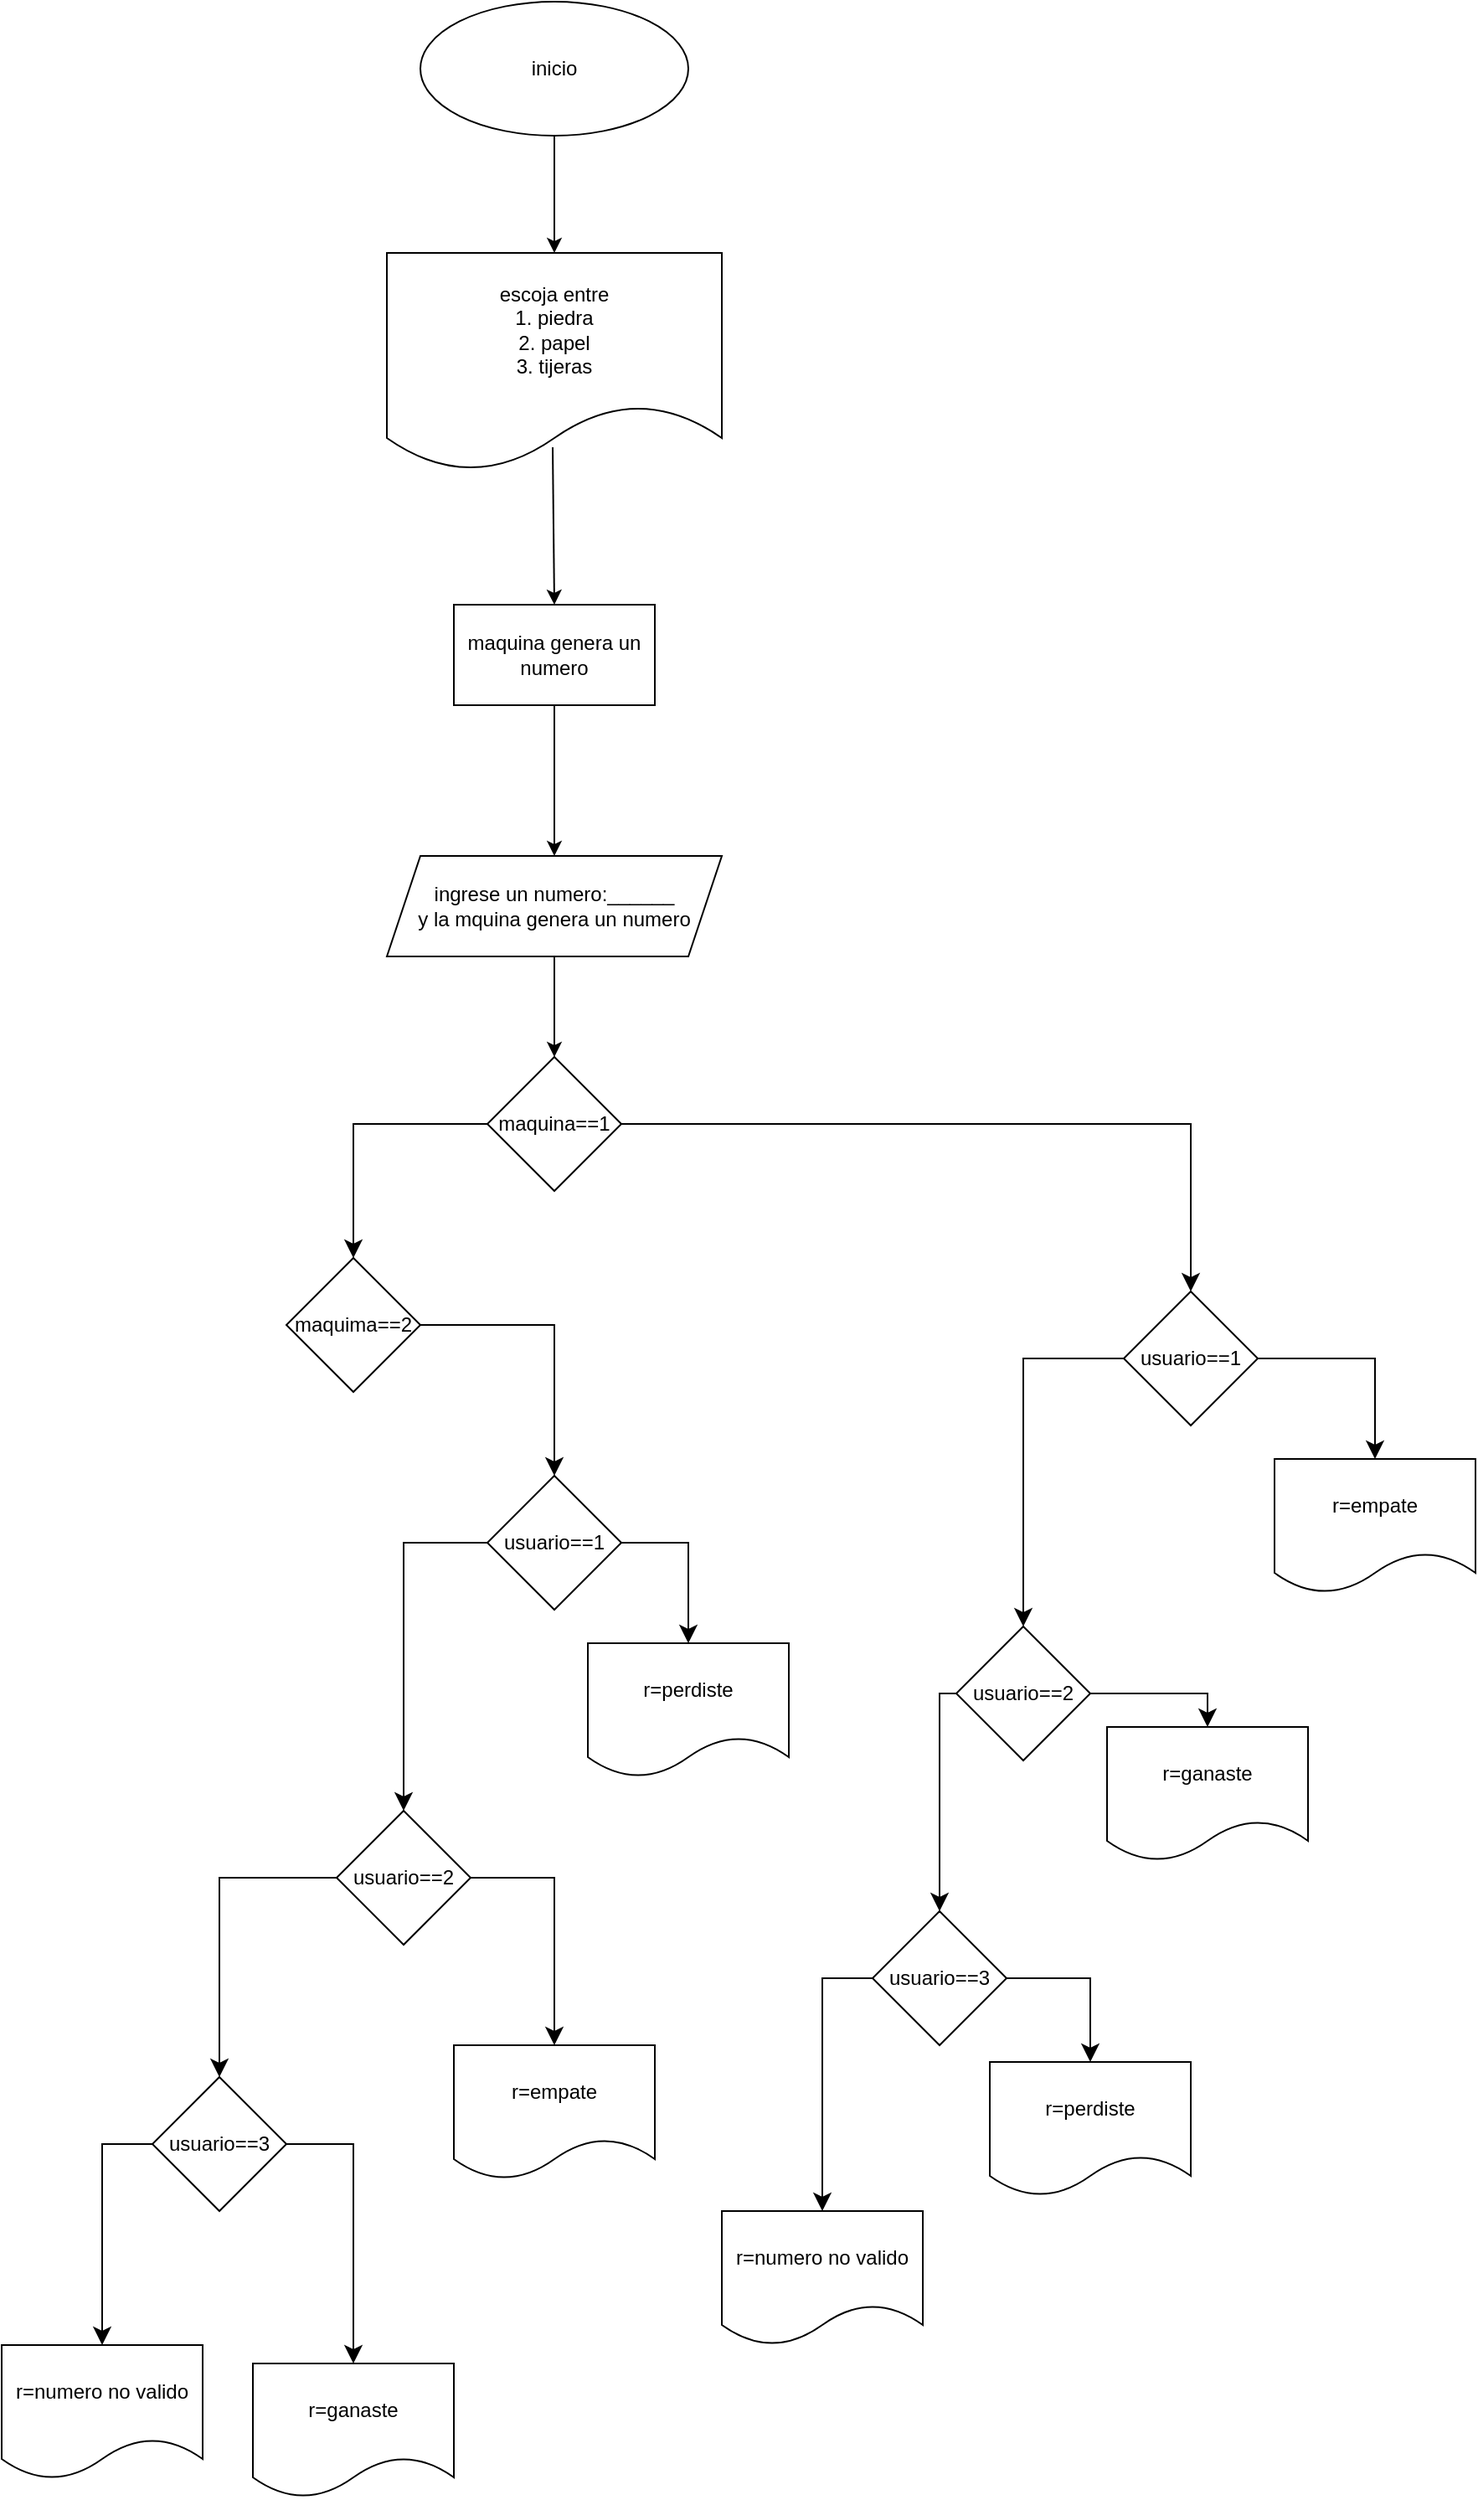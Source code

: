<mxfile>
    <diagram id="nVG_a4qOeZp5xW5iPCo0" name="Página-1">
        <mxGraphModel dx="1494" dy="1931" grid="1" gridSize="10" guides="1" tooltips="1" connect="1" arrows="1" fold="1" page="1" pageScale="1" pageWidth="827" pageHeight="1169" math="0" shadow="0">
            <root>
                <mxCell id="0"/>
                <mxCell id="1" parent="0"/>
                <mxCell id="2" value="inicio" style="ellipse;whiteSpace=wrap;html=1;" vertex="1" parent="1">
                    <mxGeometry x="240" y="-70" width="160" height="80" as="geometry"/>
                </mxCell>
                <mxCell id="3" value="" style="edgeStyle=none;orthogonalLoop=1;jettySize=auto;html=1;exitX=0.5;exitY=1;exitDx=0;exitDy=0;entryX=0.5;entryY=0;entryDx=0;entryDy=0;" edge="1" parent="1" source="2" target="5">
                    <mxGeometry width="100" relative="1" as="geometry">
                        <mxPoint x="310" y="330" as="sourcePoint"/>
                        <mxPoint x="320" y="280" as="targetPoint"/>
                        <Array as="points"/>
                    </mxGeometry>
                </mxCell>
                <mxCell id="5" value="escoja entre&lt;br&gt;1. piedra&lt;br&gt;2. papel&lt;br&gt;3. tijeras&lt;br&gt;" style="shape=document;whiteSpace=wrap;html=1;boundedLbl=1;" vertex="1" parent="1">
                    <mxGeometry x="220" y="80" width="200" height="130" as="geometry"/>
                </mxCell>
                <mxCell id="6" value="ingrese un numero:______&lt;br&gt;y la mquina genera un numero" style="shape=parallelogram;perimeter=parallelogramPerimeter;whiteSpace=wrap;html=1;fixedSize=1;" vertex="1" parent="1">
                    <mxGeometry x="220" y="440" width="200" height="60" as="geometry"/>
                </mxCell>
                <mxCell id="7" value="" style="edgeStyle=none;orthogonalLoop=1;jettySize=auto;html=1;exitX=0.5;exitY=1;exitDx=0;exitDy=0;entryX=0.5;entryY=0;entryDx=0;entryDy=0;" edge="1" parent="1" source="6" target="10">
                    <mxGeometry width="100" relative="1" as="geometry">
                        <mxPoint x="260" y="650" as="sourcePoint"/>
                        <mxPoint x="320" y="600" as="targetPoint"/>
                        <Array as="points"/>
                    </mxGeometry>
                </mxCell>
                <mxCell id="9" value="" style="edgeStyle=none;orthogonalLoop=1;jettySize=auto;html=1;exitX=0.495;exitY=0.892;exitDx=0;exitDy=0;exitPerimeter=0;entryX=0.5;entryY=0;entryDx=0;entryDy=0;" edge="1" parent="1" source="5" target="26">
                    <mxGeometry width="100" relative="1" as="geometry">
                        <mxPoint x="220" y="600" as="sourcePoint"/>
                        <mxPoint x="319" y="260" as="targetPoint"/>
                        <Array as="points"/>
                    </mxGeometry>
                </mxCell>
                <mxCell id="10" value="maquina==1" style="rhombus;whiteSpace=wrap;html=1;" vertex="1" parent="1">
                    <mxGeometry x="280" y="560" width="80" height="80" as="geometry"/>
                </mxCell>
                <mxCell id="13" value="" style="edgeStyle=segmentEdgeStyle;endArrow=classic;html=1;curved=0;rounded=0;endSize=8;startSize=8;sourcePerimeterSpacing=0;targetPerimeterSpacing=0;exitX=1;exitY=0.5;exitDx=0;exitDy=0;entryX=0.5;entryY=0;entryDx=0;entryDy=0;" edge="1" parent="1" source="10" target="16">
                    <mxGeometry width="100" relative="1" as="geometry">
                        <mxPoint x="270" y="710" as="sourcePoint"/>
                        <mxPoint x="440" y="650" as="targetPoint"/>
                        <Array as="points">
                            <mxPoint x="700" y="600"/>
                        </Array>
                    </mxGeometry>
                </mxCell>
                <mxCell id="14" value="" style="edgeStyle=segmentEdgeStyle;endArrow=classic;html=1;curved=0;rounded=0;endSize=8;startSize=8;sourcePerimeterSpacing=0;targetPerimeterSpacing=0;exitX=0;exitY=0.5;exitDx=0;exitDy=0;entryX=0.5;entryY=0;entryDx=0;entryDy=0;" edge="1" parent="1" source="10" target="50">
                    <mxGeometry width="100" relative="1" as="geometry">
                        <mxPoint x="150" y="660" as="sourcePoint"/>
                        <mxPoint x="200" y="680" as="targetPoint"/>
                        <Array as="points">
                            <mxPoint x="200" y="600"/>
                        </Array>
                    </mxGeometry>
                </mxCell>
                <mxCell id="16" value="usuario==1" style="rhombus;whiteSpace=wrap;html=1;" vertex="1" parent="1">
                    <mxGeometry x="660" y="700" width="80" height="80" as="geometry"/>
                </mxCell>
                <mxCell id="18" value="" style="edgeStyle=segmentEdgeStyle;endArrow=classic;html=1;curved=0;rounded=0;endSize=8;startSize=8;sourcePerimeterSpacing=0;targetPerimeterSpacing=0;exitX=1;exitY=0.5;exitDx=0;exitDy=0;entryX=0.5;entryY=0;entryDx=0;entryDy=0;" edge="1" parent="1" source="16" target="20">
                    <mxGeometry width="100" relative="1" as="geometry">
                        <mxPoint x="550" y="700" as="sourcePoint"/>
                        <mxPoint x="600" y="800" as="targetPoint"/>
                        <Array as="points">
                            <mxPoint x="810" y="740"/>
                        </Array>
                    </mxGeometry>
                </mxCell>
                <mxCell id="19" value="" style="edgeStyle=segmentEdgeStyle;endArrow=classic;html=1;curved=0;rounded=0;endSize=8;startSize=8;sourcePerimeterSpacing=0;targetPerimeterSpacing=0;exitX=0;exitY=0.5;exitDx=0;exitDy=0;entryX=0.5;entryY=0;entryDx=0;entryDy=0;" edge="1" parent="1" source="16" target="21">
                    <mxGeometry width="100" relative="1" as="geometry">
                        <mxPoint x="340" y="830" as="sourcePoint"/>
                        <mxPoint x="360" y="810" as="targetPoint"/>
                        <Array as="points">
                            <mxPoint x="600" y="740"/>
                            <mxPoint x="600" y="840"/>
                        </Array>
                    </mxGeometry>
                </mxCell>
                <mxCell id="20" value="r=empate" style="shape=document;whiteSpace=wrap;html=1;boundedLbl=1;" vertex="1" parent="1">
                    <mxGeometry x="750" y="800" width="120" height="80" as="geometry"/>
                </mxCell>
                <mxCell id="21" value="usuario==2" style="rhombus;whiteSpace=wrap;html=1;" vertex="1" parent="1">
                    <mxGeometry x="560" y="900" width="80" height="80" as="geometry"/>
                </mxCell>
                <mxCell id="22" value="r=ganaste" style="shape=document;whiteSpace=wrap;html=1;boundedLbl=1;" vertex="1" parent="1">
                    <mxGeometry x="650" y="960" width="120" height="80" as="geometry"/>
                </mxCell>
                <mxCell id="23" value="" style="edgeStyle=segmentEdgeStyle;endArrow=classic;html=1;curved=0;rounded=0;endSize=8;startSize=8;sourcePerimeterSpacing=0;targetPerimeterSpacing=0;exitX=1;exitY=0.5;exitDx=0;exitDy=0;entryX=0.5;entryY=0;entryDx=0;entryDy=0;" edge="1" parent="1" source="21" target="22">
                    <mxGeometry width="100" relative="1" as="geometry">
                        <mxPoint x="410" y="880" as="sourcePoint"/>
                        <mxPoint x="530" y="940" as="targetPoint"/>
                        <Array as="points">
                            <mxPoint x="710" y="940"/>
                        </Array>
                    </mxGeometry>
                </mxCell>
                <mxCell id="24" value="" style="edgeStyle=segmentEdgeStyle;endArrow=classic;html=1;curved=0;rounded=0;endSize=8;startSize=8;sourcePerimeterSpacing=0;targetPerimeterSpacing=0;exitX=0;exitY=0.5;exitDx=0;exitDy=0;entryX=0.5;entryY=0;entryDx=0;entryDy=0;" edge="1" parent="1" source="21" target="29">
                    <mxGeometry width="100" relative="1" as="geometry">
                        <mxPoint x="300" y="880" as="sourcePoint"/>
                        <mxPoint x="480" y="960" as="targetPoint"/>
                        <Array as="points">
                            <mxPoint x="550" y="940"/>
                            <mxPoint x="550" y="1070"/>
                        </Array>
                    </mxGeometry>
                </mxCell>
                <mxCell id="26" value="maquina genera un numero" style="whiteSpace=wrap;html=1;" vertex="1" parent="1">
                    <mxGeometry x="260" y="290" width="120" height="60" as="geometry"/>
                </mxCell>
                <mxCell id="27" value="" style="edgeStyle=none;orthogonalLoop=1;jettySize=auto;html=1;exitX=0.5;exitY=1;exitDx=0;exitDy=0;entryX=0.5;entryY=0;entryDx=0;entryDy=0;" edge="1" parent="1" source="26" target="6">
                    <mxGeometry width="100" relative="1" as="geometry">
                        <mxPoint x="320" y="360" as="sourcePoint"/>
                        <mxPoint x="380" y="370" as="targetPoint"/>
                        <Array as="points"/>
                    </mxGeometry>
                </mxCell>
                <mxCell id="29" value="usuario==3" style="rhombus;whiteSpace=wrap;html=1;" vertex="1" parent="1">
                    <mxGeometry x="510" y="1070" width="80" height="80" as="geometry"/>
                </mxCell>
                <mxCell id="31" value="" style="edgeStyle=segmentEdgeStyle;endArrow=classic;html=1;curved=0;rounded=0;endSize=8;startSize=8;sourcePerimeterSpacing=0;targetPerimeterSpacing=0;exitX=1;exitY=0.5;exitDx=0;exitDy=0;entryX=0.5;entryY=0;entryDx=0;entryDy=0;" edge="1" parent="1" source="29" target="32">
                    <mxGeometry width="100" relative="1" as="geometry">
                        <mxPoint x="620" y="1030" as="sourcePoint"/>
                        <mxPoint x="640" y="1110" as="targetPoint"/>
                        <Array as="points">
                            <mxPoint x="640" y="1110"/>
                        </Array>
                    </mxGeometry>
                </mxCell>
                <mxCell id="32" value="r=perdiste" style="shape=document;whiteSpace=wrap;html=1;boundedLbl=1;" vertex="1" parent="1">
                    <mxGeometry x="580" y="1160" width="120" height="80" as="geometry"/>
                </mxCell>
                <mxCell id="34" value="" style="edgeStyle=segmentEdgeStyle;endArrow=classic;html=1;curved=0;rounded=0;endSize=8;startSize=8;sourcePerimeterSpacing=0;targetPerimeterSpacing=0;exitX=0;exitY=0.5;exitDx=0;exitDy=0;entryX=0.5;entryY=0;entryDx=0;entryDy=0;" edge="1" parent="1" source="29" target="36">
                    <mxGeometry width="100" relative="1" as="geometry">
                        <mxPoint x="250" y="1080" as="sourcePoint"/>
                        <mxPoint x="360" y="1140" as="targetPoint"/>
                        <Array as="points">
                            <mxPoint x="480" y="1110"/>
                        </Array>
                    </mxGeometry>
                </mxCell>
                <mxCell id="36" value="r=numero no valido" style="shape=document;whiteSpace=wrap;html=1;boundedLbl=1;" vertex="1" parent="1">
                    <mxGeometry x="420" y="1249" width="120" height="80" as="geometry"/>
                </mxCell>
                <mxCell id="50" value="maquima==2" style="rhombus;whiteSpace=wrap;html=1;" vertex="1" parent="1">
                    <mxGeometry x="160" y="680" width="80" height="80" as="geometry"/>
                </mxCell>
                <mxCell id="52" value="" style="edgeStyle=segmentEdgeStyle;endArrow=classic;html=1;curved=0;rounded=0;endSize=8;startSize=8;sourcePerimeterSpacing=0;targetPerimeterSpacing=0;exitX=1;exitY=0.5;exitDx=0;exitDy=0;entryX=0.5;entryY=0;entryDx=0;entryDy=0;" edge="1" parent="1" source="50" target="53">
                    <mxGeometry width="100" relative="1" as="geometry">
                        <mxPoint x="220" y="770" as="sourcePoint"/>
                        <mxPoint x="320" y="810" as="targetPoint"/>
                        <Array as="points">
                            <mxPoint x="320" y="720"/>
                        </Array>
                    </mxGeometry>
                </mxCell>
                <mxCell id="53" value="usuario==1" style="rhombus;whiteSpace=wrap;html=1;" vertex="1" parent="1">
                    <mxGeometry x="280" y="810" width="80" height="80" as="geometry"/>
                </mxCell>
                <mxCell id="54" value="" style="edgeStyle=segmentEdgeStyle;endArrow=classic;html=1;curved=0;rounded=0;endSize=8;startSize=8;sourcePerimeterSpacing=0;targetPerimeterSpacing=0;exitX=1;exitY=0.5;exitDx=0;exitDy=0;entryX=0.5;entryY=0;entryDx=0;entryDy=0;" edge="1" parent="1" source="53" target="55">
                    <mxGeometry width="100" relative="1" as="geometry">
                        <mxPoint x="330" y="910" as="sourcePoint"/>
                        <mxPoint x="410" y="870" as="targetPoint"/>
                        <Array as="points">
                            <mxPoint x="400" y="850"/>
                        </Array>
                    </mxGeometry>
                </mxCell>
                <mxCell id="55" value="r=perdiste" style="shape=document;whiteSpace=wrap;html=1;boundedLbl=1;" vertex="1" parent="1">
                    <mxGeometry x="340" y="910" width="120" height="80" as="geometry"/>
                </mxCell>
                <mxCell id="56" value="" style="edgeStyle=segmentEdgeStyle;endArrow=classic;html=1;curved=0;rounded=0;endSize=8;startSize=8;sourcePerimeterSpacing=0;targetPerimeterSpacing=0;exitX=0;exitY=0.5;exitDx=0;exitDy=0;entryX=0.5;entryY=0;entryDx=0;entryDy=0;" edge="1" parent="1" source="53" target="57">
                    <mxGeometry width="100" relative="1" as="geometry">
                        <mxPoint x="130" y="960" as="sourcePoint"/>
                        <mxPoint x="230" y="940" as="targetPoint"/>
                        <Array as="points">
                            <mxPoint x="230" y="850"/>
                        </Array>
                    </mxGeometry>
                </mxCell>
                <mxCell id="57" value="usuario==2" style="rhombus;whiteSpace=wrap;html=1;" vertex="1" parent="1">
                    <mxGeometry x="190" y="1010" width="80" height="80" as="geometry"/>
                </mxCell>
                <mxCell id="58" value="" style="edgeStyle=segmentEdgeStyle;endArrow=classic;html=1;curved=0;rounded=0;endSize=8;startSize=8;sourcePerimeterSpacing=0;targetPerimeterSpacing=0;entryX=0.5;entryY=0;entryDx=0;entryDy=0;" edge="1" parent="1" source="57" target="59">
                    <mxGeometry width="100" relative="1" as="geometry">
                        <mxPoint x="270" y="1220" as="sourcePoint"/>
                        <mxPoint x="320" y="1140" as="targetPoint"/>
                        <Array as="points">
                            <mxPoint x="320" y="1050"/>
                        </Array>
                    </mxGeometry>
                </mxCell>
                <mxCell id="59" value="r=empate" style="shape=document;whiteSpace=wrap;html=1;boundedLbl=1;" vertex="1" parent="1">
                    <mxGeometry x="260" y="1150" width="120" height="80" as="geometry"/>
                </mxCell>
                <mxCell id="60" value="" style="edgeStyle=segmentEdgeStyle;endArrow=classic;html=1;curved=0;rounded=0;endSize=8;startSize=8;sourcePerimeterSpacing=0;targetPerimeterSpacing=0;entryX=0.5;entryY=0;entryDx=0;entryDy=0;" edge="1" parent="1" source="57" target="61">
                    <mxGeometry width="100" relative="1" as="geometry">
                        <mxPoint x="-10" y="1140" as="sourcePoint"/>
                        <mxPoint x="120" y="1170" as="targetPoint"/>
                        <Array as="points">
                            <mxPoint x="120" y="1050"/>
                        </Array>
                    </mxGeometry>
                </mxCell>
                <mxCell id="61" value="usuario==3" style="rhombus;whiteSpace=wrap;html=1;" vertex="1" parent="1">
                    <mxGeometry x="80" y="1169" width="80" height="80" as="geometry"/>
                </mxCell>
                <mxCell id="62" value="" style="edgeStyle=segmentEdgeStyle;endArrow=classic;html=1;curved=0;rounded=0;endSize=8;startSize=8;sourcePerimeterSpacing=0;targetPerimeterSpacing=0;exitX=1;exitY=0.5;exitDx=0;exitDy=0;entryX=0.5;entryY=0;entryDx=0;entryDy=0;" edge="1" parent="1" source="61" target="63">
                    <mxGeometry width="100" relative="1" as="geometry">
                        <mxPoint x="300" y="1400" as="sourcePoint"/>
                        <mxPoint x="200" y="1340" as="targetPoint"/>
                        <Array as="points">
                            <mxPoint x="200" y="1209"/>
                        </Array>
                    </mxGeometry>
                </mxCell>
                <mxCell id="63" value="r=ganaste" style="shape=document;whiteSpace=wrap;html=1;boundedLbl=1;" vertex="1" parent="1">
                    <mxGeometry x="140" y="1340" width="120" height="80" as="geometry"/>
                </mxCell>
                <mxCell id="65" value="" style="edgeStyle=segmentEdgeStyle;endArrow=classic;html=1;curved=0;rounded=0;endSize=8;startSize=8;sourcePerimeterSpacing=0;targetPerimeterSpacing=0;exitX=0;exitY=0.5;exitDx=0;exitDy=0;entryX=0.5;entryY=0;entryDx=0;entryDy=0;" edge="1" parent="1" source="61" target="66">
                    <mxGeometry width="100" relative="1" as="geometry">
                        <mxPoint x="-50" y="1280" as="sourcePoint"/>
                        <mxPoint x="50" y="1320" as="targetPoint"/>
                        <Array as="points">
                            <mxPoint x="50" y="1209"/>
                            <mxPoint x="50" y="1329"/>
                        </Array>
                    </mxGeometry>
                </mxCell>
                <mxCell id="66" value="r=numero no valido" style="shape=document;whiteSpace=wrap;html=1;boundedLbl=1;" vertex="1" parent="1">
                    <mxGeometry x="-10" y="1329" width="120" height="80" as="geometry"/>
                </mxCell>
            </root>
        </mxGraphModel>
    </diagram>
</mxfile>